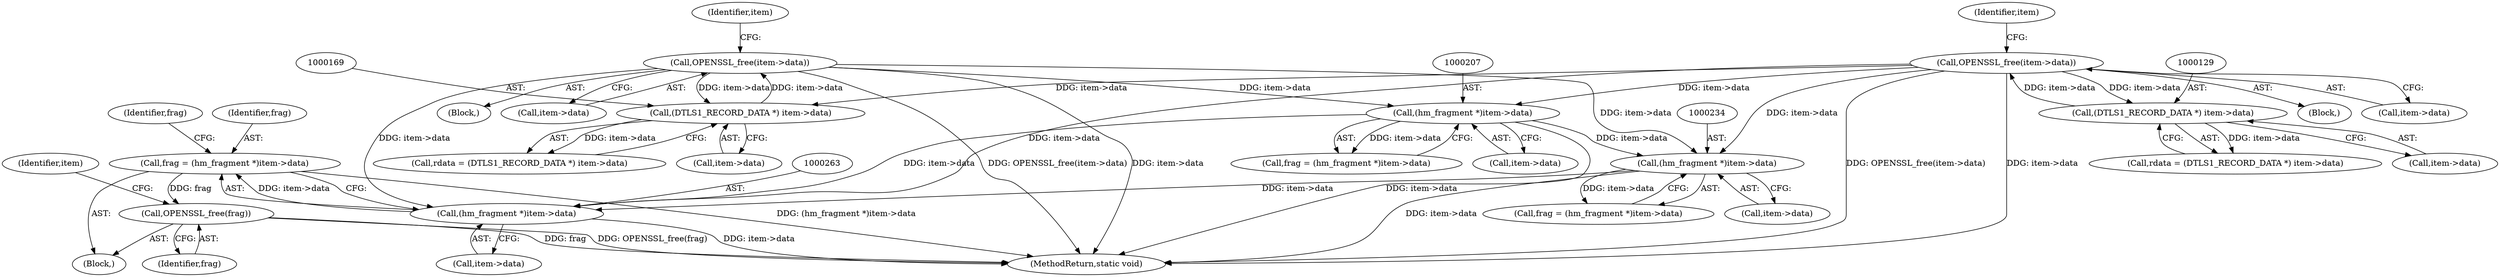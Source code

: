 digraph "0_openssl_470990fee0182566d439ef7e82d1abf18b7085d7@API" {
"1000271" [label="(Call,OPENSSL_free(frag))"];
"1000260" [label="(Call,frag = (hm_fragment *)item->data)"];
"1000262" [label="(Call,(hm_fragment *)item->data)"];
"1000186" [label="(Call,OPENSSL_free(item->data))"];
"1000168" [label="(Call,(DTLS1_RECORD_DATA *) item->data)"];
"1000146" [label="(Call,OPENSSL_free(item->data))"];
"1000128" [label="(Call,(DTLS1_RECORD_DATA *) item->data)"];
"1000233" [label="(Call,(hm_fragment *)item->data)"];
"1000206" [label="(Call,(hm_fragment *)item->data)"];
"1000204" [label="(Call,frag = (hm_fragment *)item->data)"];
"1000151" [label="(Identifier,item)"];
"1000275" [label="(MethodReturn,static void)"];
"1000128" [label="(Call,(DTLS1_RECORD_DATA *) item->data)"];
"1000168" [label="(Call,(DTLS1_RECORD_DATA *) item->data)"];
"1000186" [label="(Call,OPENSSL_free(item->data))"];
"1000264" [label="(Call,item->data)"];
"1000125" [label="(Block,)"];
"1000166" [label="(Call,rdata = (DTLS1_RECORD_DATA *) item->data)"];
"1000191" [label="(Identifier,item)"];
"1000261" [label="(Identifier,frag)"];
"1000269" [label="(Identifier,frag)"];
"1000187" [label="(Call,item->data)"];
"1000272" [label="(Identifier,frag)"];
"1000126" [label="(Call,rdata = (DTLS1_RECORD_DATA *) item->data)"];
"1000130" [label="(Call,item->data)"];
"1000259" [label="(Block,)"];
"1000233" [label="(Call,(hm_fragment *)item->data)"];
"1000170" [label="(Call,item->data)"];
"1000146" [label="(Call,OPENSSL_free(item->data))"];
"1000235" [label="(Call,item->data)"];
"1000231" [label="(Call,frag = (hm_fragment *)item->data)"];
"1000260" [label="(Call,frag = (hm_fragment *)item->data)"];
"1000206" [label="(Call,(hm_fragment *)item->data)"];
"1000271" [label="(Call,OPENSSL_free(frag))"];
"1000208" [label="(Call,item->data)"];
"1000147" [label="(Call,item->data)"];
"1000262" [label="(Call,(hm_fragment *)item->data)"];
"1000165" [label="(Block,)"];
"1000274" [label="(Identifier,item)"];
"1000271" -> "1000259"  [label="AST: "];
"1000271" -> "1000272"  [label="CFG: "];
"1000272" -> "1000271"  [label="AST: "];
"1000274" -> "1000271"  [label="CFG: "];
"1000271" -> "1000275"  [label="DDG: frag"];
"1000271" -> "1000275"  [label="DDG: OPENSSL_free(frag)"];
"1000260" -> "1000271"  [label="DDG: frag"];
"1000260" -> "1000259"  [label="AST: "];
"1000260" -> "1000262"  [label="CFG: "];
"1000261" -> "1000260"  [label="AST: "];
"1000262" -> "1000260"  [label="AST: "];
"1000269" -> "1000260"  [label="CFG: "];
"1000260" -> "1000275"  [label="DDG: (hm_fragment *)item->data"];
"1000262" -> "1000260"  [label="DDG: item->data"];
"1000262" -> "1000264"  [label="CFG: "];
"1000263" -> "1000262"  [label="AST: "];
"1000264" -> "1000262"  [label="AST: "];
"1000262" -> "1000275"  [label="DDG: item->data"];
"1000186" -> "1000262"  [label="DDG: item->data"];
"1000233" -> "1000262"  [label="DDG: item->data"];
"1000206" -> "1000262"  [label="DDG: item->data"];
"1000146" -> "1000262"  [label="DDG: item->data"];
"1000186" -> "1000165"  [label="AST: "];
"1000186" -> "1000187"  [label="CFG: "];
"1000187" -> "1000186"  [label="AST: "];
"1000191" -> "1000186"  [label="CFG: "];
"1000186" -> "1000275"  [label="DDG: item->data"];
"1000186" -> "1000275"  [label="DDG: OPENSSL_free(item->data)"];
"1000186" -> "1000168"  [label="DDG: item->data"];
"1000168" -> "1000186"  [label="DDG: item->data"];
"1000186" -> "1000206"  [label="DDG: item->data"];
"1000186" -> "1000233"  [label="DDG: item->data"];
"1000168" -> "1000166"  [label="AST: "];
"1000168" -> "1000170"  [label="CFG: "];
"1000169" -> "1000168"  [label="AST: "];
"1000170" -> "1000168"  [label="AST: "];
"1000166" -> "1000168"  [label="CFG: "];
"1000168" -> "1000166"  [label="DDG: item->data"];
"1000146" -> "1000168"  [label="DDG: item->data"];
"1000146" -> "1000125"  [label="AST: "];
"1000146" -> "1000147"  [label="CFG: "];
"1000147" -> "1000146"  [label="AST: "];
"1000151" -> "1000146"  [label="CFG: "];
"1000146" -> "1000275"  [label="DDG: OPENSSL_free(item->data)"];
"1000146" -> "1000275"  [label="DDG: item->data"];
"1000146" -> "1000128"  [label="DDG: item->data"];
"1000128" -> "1000146"  [label="DDG: item->data"];
"1000146" -> "1000206"  [label="DDG: item->data"];
"1000146" -> "1000233"  [label="DDG: item->data"];
"1000128" -> "1000126"  [label="AST: "];
"1000128" -> "1000130"  [label="CFG: "];
"1000129" -> "1000128"  [label="AST: "];
"1000130" -> "1000128"  [label="AST: "];
"1000126" -> "1000128"  [label="CFG: "];
"1000128" -> "1000126"  [label="DDG: item->data"];
"1000233" -> "1000231"  [label="AST: "];
"1000233" -> "1000235"  [label="CFG: "];
"1000234" -> "1000233"  [label="AST: "];
"1000235" -> "1000233"  [label="AST: "];
"1000231" -> "1000233"  [label="CFG: "];
"1000233" -> "1000275"  [label="DDG: item->data"];
"1000233" -> "1000231"  [label="DDG: item->data"];
"1000206" -> "1000233"  [label="DDG: item->data"];
"1000206" -> "1000204"  [label="AST: "];
"1000206" -> "1000208"  [label="CFG: "];
"1000207" -> "1000206"  [label="AST: "];
"1000208" -> "1000206"  [label="AST: "];
"1000204" -> "1000206"  [label="CFG: "];
"1000206" -> "1000275"  [label="DDG: item->data"];
"1000206" -> "1000204"  [label="DDG: item->data"];
}
